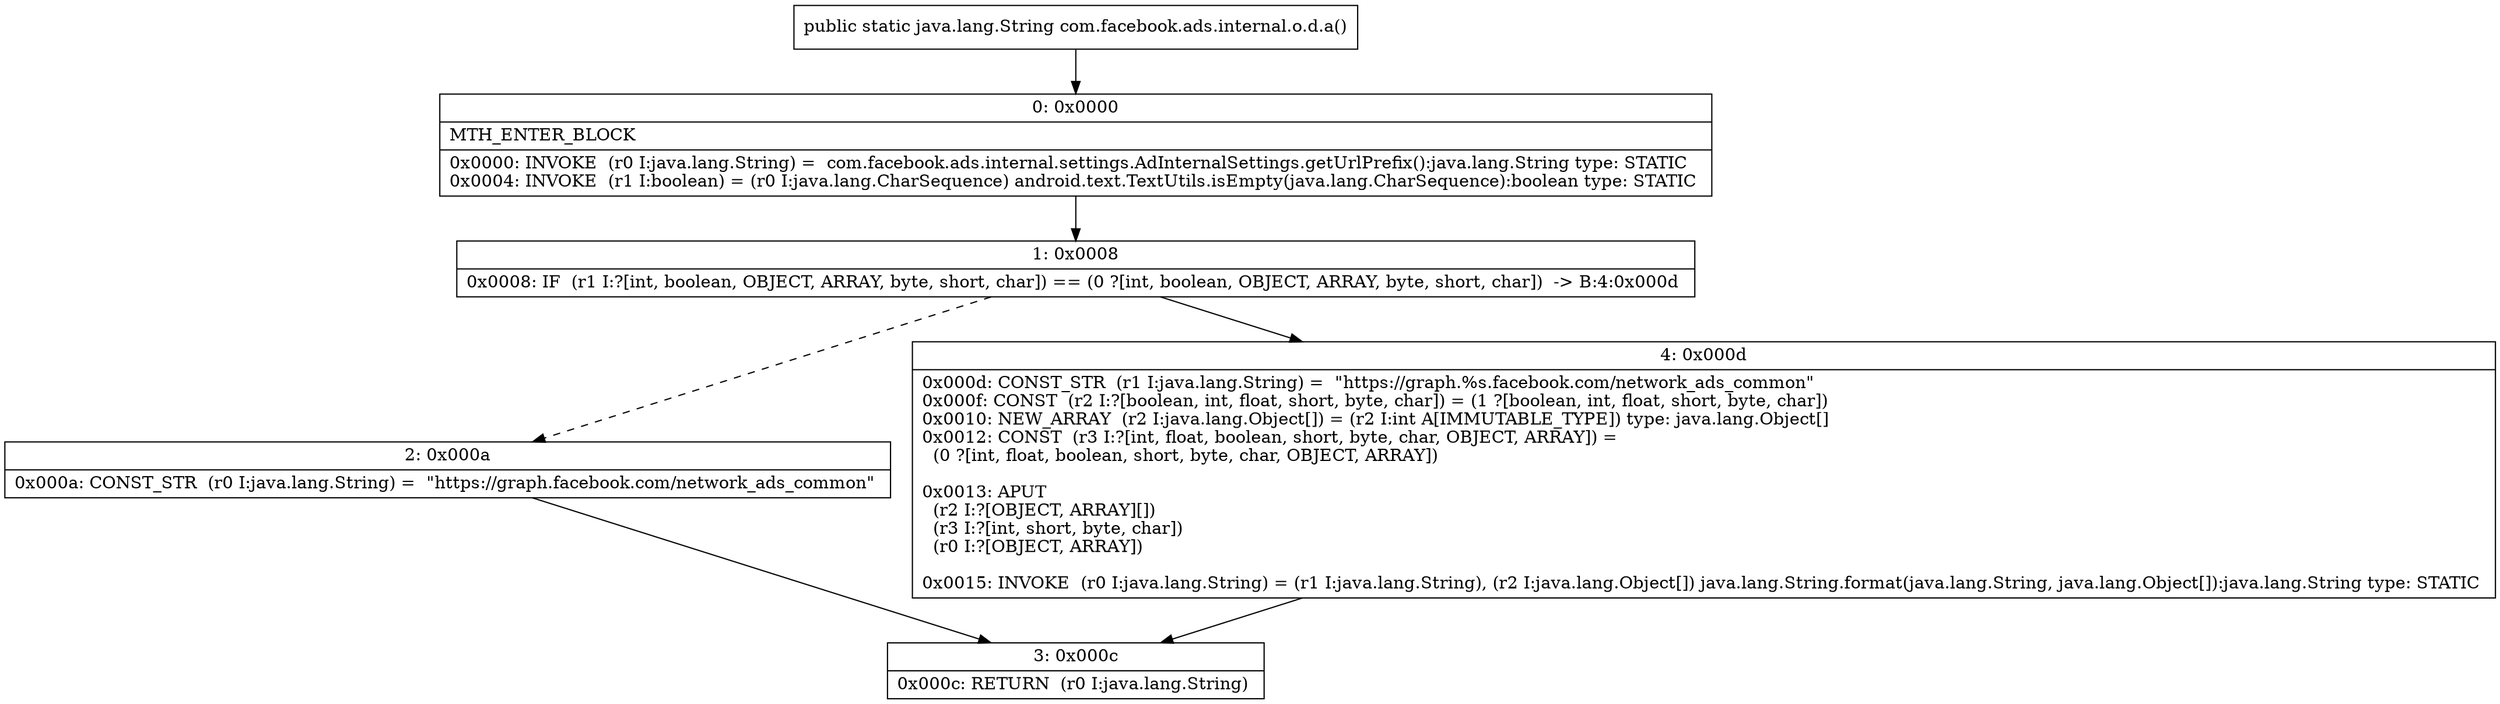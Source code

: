 digraph "CFG forcom.facebook.ads.internal.o.d.a()Ljava\/lang\/String;" {
Node_0 [shape=record,label="{0\:\ 0x0000|MTH_ENTER_BLOCK\l|0x0000: INVOKE  (r0 I:java.lang.String) =  com.facebook.ads.internal.settings.AdInternalSettings.getUrlPrefix():java.lang.String type: STATIC \l0x0004: INVOKE  (r1 I:boolean) = (r0 I:java.lang.CharSequence) android.text.TextUtils.isEmpty(java.lang.CharSequence):boolean type: STATIC \l}"];
Node_1 [shape=record,label="{1\:\ 0x0008|0x0008: IF  (r1 I:?[int, boolean, OBJECT, ARRAY, byte, short, char]) == (0 ?[int, boolean, OBJECT, ARRAY, byte, short, char])  \-\> B:4:0x000d \l}"];
Node_2 [shape=record,label="{2\:\ 0x000a|0x000a: CONST_STR  (r0 I:java.lang.String) =  \"https:\/\/graph.facebook.com\/network_ads_common\" \l}"];
Node_3 [shape=record,label="{3\:\ 0x000c|0x000c: RETURN  (r0 I:java.lang.String) \l}"];
Node_4 [shape=record,label="{4\:\ 0x000d|0x000d: CONST_STR  (r1 I:java.lang.String) =  \"https:\/\/graph.%s.facebook.com\/network_ads_common\" \l0x000f: CONST  (r2 I:?[boolean, int, float, short, byte, char]) = (1 ?[boolean, int, float, short, byte, char]) \l0x0010: NEW_ARRAY  (r2 I:java.lang.Object[]) = (r2 I:int A[IMMUTABLE_TYPE]) type: java.lang.Object[] \l0x0012: CONST  (r3 I:?[int, float, boolean, short, byte, char, OBJECT, ARRAY]) = \l  (0 ?[int, float, boolean, short, byte, char, OBJECT, ARRAY])\l \l0x0013: APUT  \l  (r2 I:?[OBJECT, ARRAY][])\l  (r3 I:?[int, short, byte, char])\l  (r0 I:?[OBJECT, ARRAY])\l \l0x0015: INVOKE  (r0 I:java.lang.String) = (r1 I:java.lang.String), (r2 I:java.lang.Object[]) java.lang.String.format(java.lang.String, java.lang.Object[]):java.lang.String type: STATIC \l}"];
MethodNode[shape=record,label="{public static java.lang.String com.facebook.ads.internal.o.d.a() }"];
MethodNode -> Node_0;
Node_0 -> Node_1;
Node_1 -> Node_2[style=dashed];
Node_1 -> Node_4;
Node_2 -> Node_3;
Node_4 -> Node_3;
}

